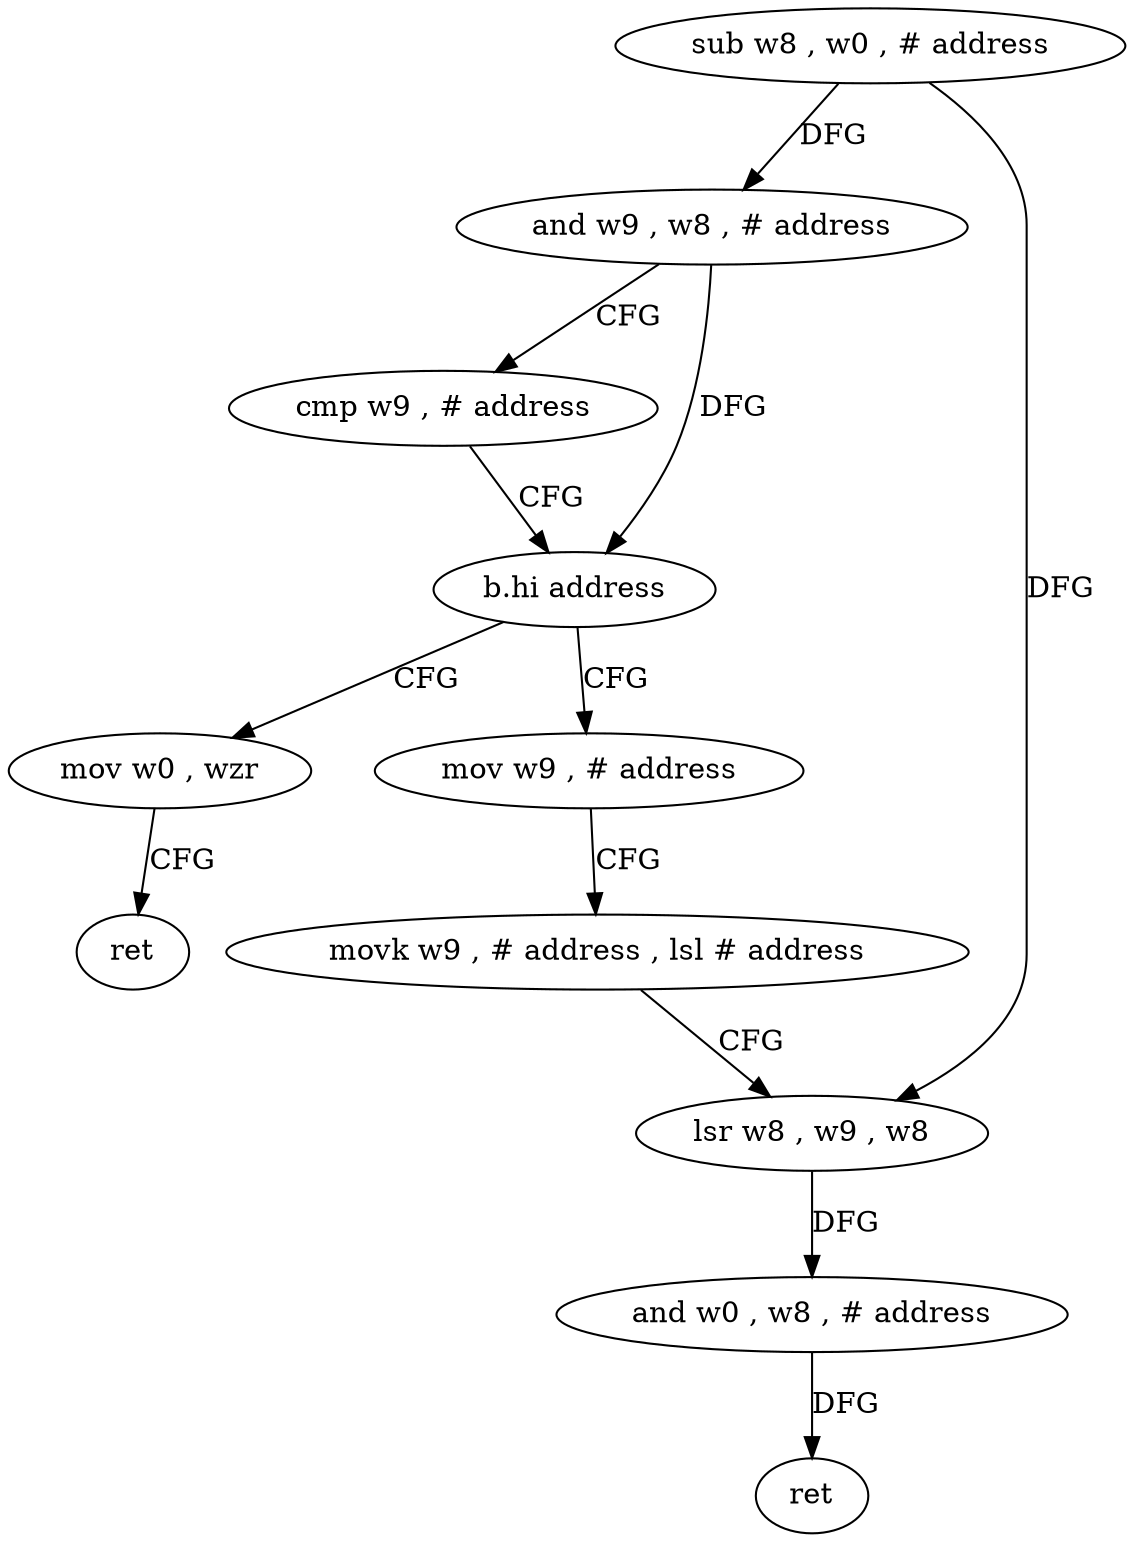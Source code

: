 digraph "func" {
"74412" [label = "sub w8 , w0 , # address" ]
"74416" [label = "and w9 , w8 , # address" ]
"74420" [label = "cmp w9 , # address" ]
"74424" [label = "b.hi address" ]
"74448" [label = "mov w0 , wzr" ]
"74428" [label = "mov w9 , # address" ]
"74452" [label = "ret" ]
"74432" [label = "movk w9 , # address , lsl # address" ]
"74436" [label = "lsr w8 , w9 , w8" ]
"74440" [label = "and w0 , w8 , # address" ]
"74444" [label = "ret" ]
"74412" -> "74416" [ label = "DFG" ]
"74412" -> "74436" [ label = "DFG" ]
"74416" -> "74420" [ label = "CFG" ]
"74416" -> "74424" [ label = "DFG" ]
"74420" -> "74424" [ label = "CFG" ]
"74424" -> "74448" [ label = "CFG" ]
"74424" -> "74428" [ label = "CFG" ]
"74448" -> "74452" [ label = "CFG" ]
"74428" -> "74432" [ label = "CFG" ]
"74432" -> "74436" [ label = "CFG" ]
"74436" -> "74440" [ label = "DFG" ]
"74440" -> "74444" [ label = "DFG" ]
}
